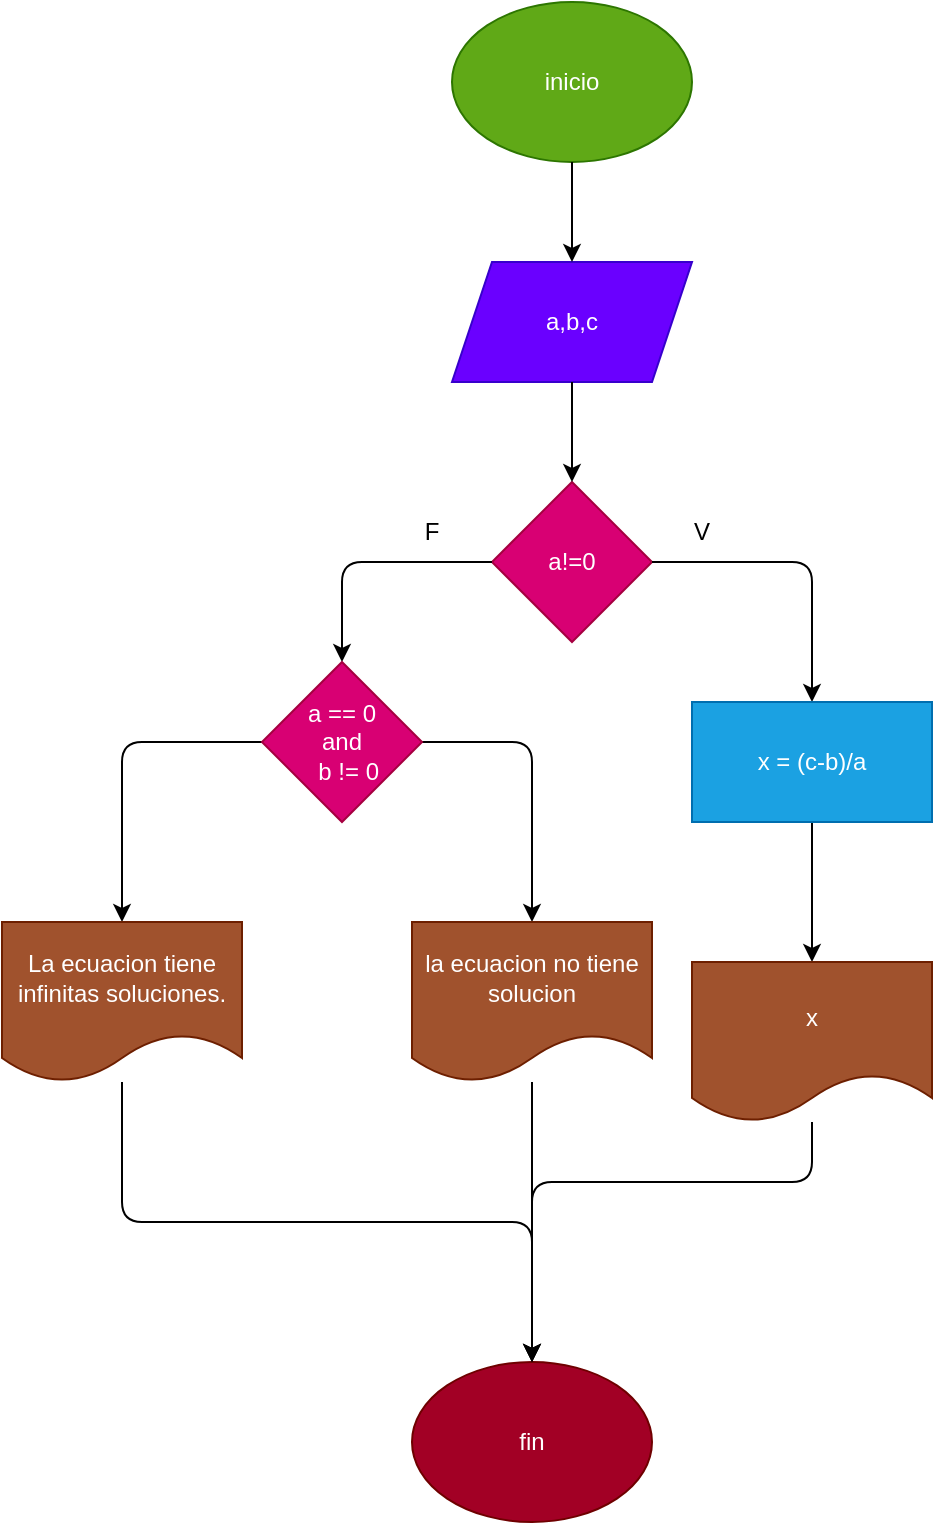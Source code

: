 <mxfile>
    <diagram id="PPb1VCACWrMPJaWInrDN" name="Page-1">
        <mxGraphModel dx="1118" dy="544" grid="1" gridSize="10" guides="1" tooltips="1" connect="1" arrows="1" fold="1" page="1" pageScale="1" pageWidth="850" pageHeight="1100" math="0" shadow="0">
            <root>
                <mxCell id="0"/>
                <mxCell id="1" parent="0"/>
                <mxCell id="2" value="inicio" style="ellipse;whiteSpace=wrap;html=1;fillColor=#60a917;fontColor=#ffffff;strokeColor=#2D7600;" parent="1" vertex="1">
                    <mxGeometry x="365" y="120" width="120" height="80" as="geometry"/>
                </mxCell>
                <mxCell id="3" value="a,b,c" style="shape=parallelogram;perimeter=parallelogramPerimeter;whiteSpace=wrap;html=1;fixedSize=1;fillColor=#6a00ff;fontColor=#ffffff;strokeColor=#3700CC;" parent="1" vertex="1">
                    <mxGeometry x="365" y="250" width="120" height="60" as="geometry"/>
                </mxCell>
                <mxCell id="4" value="a!=0" style="rhombus;whiteSpace=wrap;html=1;fillColor=#d80073;fontColor=#ffffff;strokeColor=#A50040;" parent="1" vertex="1">
                    <mxGeometry x="385" y="360" width="80" height="80" as="geometry"/>
                </mxCell>
                <mxCell id="7" value="fin" style="ellipse;whiteSpace=wrap;html=1;fillColor=#a20025;fontColor=#ffffff;strokeColor=#6F0000;" parent="1" vertex="1">
                    <mxGeometry x="345" y="800" width="120" height="80" as="geometry"/>
                </mxCell>
                <mxCell id="8" value="" style="endArrow=classic;html=1;" parent="1" source="2" target="3" edge="1">
                    <mxGeometry width="50" height="50" relative="1" as="geometry">
                        <mxPoint x="330" y="440" as="sourcePoint"/>
                        <mxPoint x="380" y="390" as="targetPoint"/>
                    </mxGeometry>
                </mxCell>
                <mxCell id="9" value="" style="endArrow=classic;html=1;" parent="1" source="3" target="4" edge="1">
                    <mxGeometry width="50" height="50" relative="1" as="geometry">
                        <mxPoint x="435" y="210" as="sourcePoint"/>
                        <mxPoint x="435" y="260" as="targetPoint"/>
                    </mxGeometry>
                </mxCell>
                <mxCell id="11" value="" style="edgeStyle=segmentEdgeStyle;endArrow=classic;html=1;" parent="1" source="4" target="20" edge="1">
                    <mxGeometry width="50" height="50" relative="1" as="geometry">
                        <mxPoint x="330" y="440" as="sourcePoint"/>
                        <mxPoint x="325" y="500" as="targetPoint"/>
                    </mxGeometry>
                </mxCell>
                <mxCell id="12" value="" style="edgeStyle=segmentEdgeStyle;endArrow=classic;html=1;" parent="1" source="4" target="17" edge="1">
                    <mxGeometry width="50" height="50" relative="1" as="geometry">
                        <mxPoint x="395" y="410" as="sourcePoint"/>
                        <mxPoint x="525" y="500" as="targetPoint"/>
                    </mxGeometry>
                </mxCell>
                <mxCell id="13" value="" style="edgeStyle=elbowEdgeStyle;elbow=vertical;endArrow=classic;html=1;" parent="1" source="18" target="7" edge="1">
                    <mxGeometry width="50" height="50" relative="1" as="geometry">
                        <mxPoint x="525" y="580" as="sourcePoint"/>
                        <mxPoint x="530" y="490" as="targetPoint"/>
                        <Array as="points">
                            <mxPoint x="480" y="710"/>
                            <mxPoint x="480" y="660"/>
                        </Array>
                    </mxGeometry>
                </mxCell>
                <mxCell id="14" value="" style="edgeStyle=elbowEdgeStyle;elbow=vertical;endArrow=classic;html=1;" parent="1" source="24" target="7" edge="1">
                    <mxGeometry width="50" height="50" relative="1" as="geometry">
                        <mxPoint x="325" y="580" as="sourcePoint"/>
                        <mxPoint x="435" y="670" as="targetPoint"/>
                    </mxGeometry>
                </mxCell>
                <mxCell id="15" value="V" style="text;html=1;strokeColor=none;fillColor=none;align=center;verticalAlign=middle;whiteSpace=wrap;rounded=0;" parent="1" vertex="1">
                    <mxGeometry x="460" y="370" width="60" height="30" as="geometry"/>
                </mxCell>
                <mxCell id="16" value="F" style="text;html=1;strokeColor=none;fillColor=none;align=center;verticalAlign=middle;whiteSpace=wrap;rounded=0;" parent="1" vertex="1">
                    <mxGeometry x="325" y="370" width="60" height="30" as="geometry"/>
                </mxCell>
                <mxCell id="21" style="edgeStyle=none;html=1;" edge="1" parent="1" source="17" target="18">
                    <mxGeometry relative="1" as="geometry"/>
                </mxCell>
                <mxCell id="17" value="x = (c-b)/a" style="rounded=0;whiteSpace=wrap;html=1;fillColor=#1ba1e2;fontColor=#ffffff;strokeColor=#006EAF;" vertex="1" parent="1">
                    <mxGeometry x="485" y="470" width="120" height="60" as="geometry"/>
                </mxCell>
                <mxCell id="18" value="x" style="shape=document;whiteSpace=wrap;html=1;boundedLbl=1;fillColor=#a0522d;fontColor=#ffffff;strokeColor=#6D1F00;" vertex="1" parent="1">
                    <mxGeometry x="485" y="600" width="120" height="80" as="geometry"/>
                </mxCell>
                <mxCell id="25" style="edgeStyle=none;html=1;" edge="1" parent="1" source="20" target="24">
                    <mxGeometry relative="1" as="geometry">
                        <Array as="points">
                            <mxPoint x="200" y="490"/>
                        </Array>
                    </mxGeometry>
                </mxCell>
                <mxCell id="26" style="edgeStyle=none;html=1;" edge="1" parent="1" source="20" target="23">
                    <mxGeometry relative="1" as="geometry">
                        <Array as="points">
                            <mxPoint x="405" y="490"/>
                        </Array>
                    </mxGeometry>
                </mxCell>
                <mxCell id="20" value="a == 0 &lt;br&gt;and&lt;br&gt;&amp;nbsp; b != 0" style="rhombus;whiteSpace=wrap;html=1;fillColor=#d80073;fontColor=#ffffff;strokeColor=#A50040;" vertex="1" parent="1">
                    <mxGeometry x="270" y="450" width="80" height="80" as="geometry"/>
                </mxCell>
                <mxCell id="27" style="edgeStyle=none;html=1;" edge="1" parent="1" source="23" target="7">
                    <mxGeometry relative="1" as="geometry"/>
                </mxCell>
                <mxCell id="23" value="la ecuacion no tiene solucion" style="shape=document;whiteSpace=wrap;html=1;boundedLbl=1;fillColor=#a0522d;fontColor=#ffffff;strokeColor=#6D1F00;" vertex="1" parent="1">
                    <mxGeometry x="345" y="580" width="120" height="80" as="geometry"/>
                </mxCell>
                <mxCell id="24" value="La ecuacion tiene infinitas soluciones." style="shape=document;whiteSpace=wrap;html=1;boundedLbl=1;fillColor=#a0522d;fontColor=#ffffff;strokeColor=#6D1F00;" vertex="1" parent="1">
                    <mxGeometry x="140" y="580" width="120" height="80" as="geometry"/>
                </mxCell>
            </root>
        </mxGraphModel>
    </diagram>
</mxfile>
